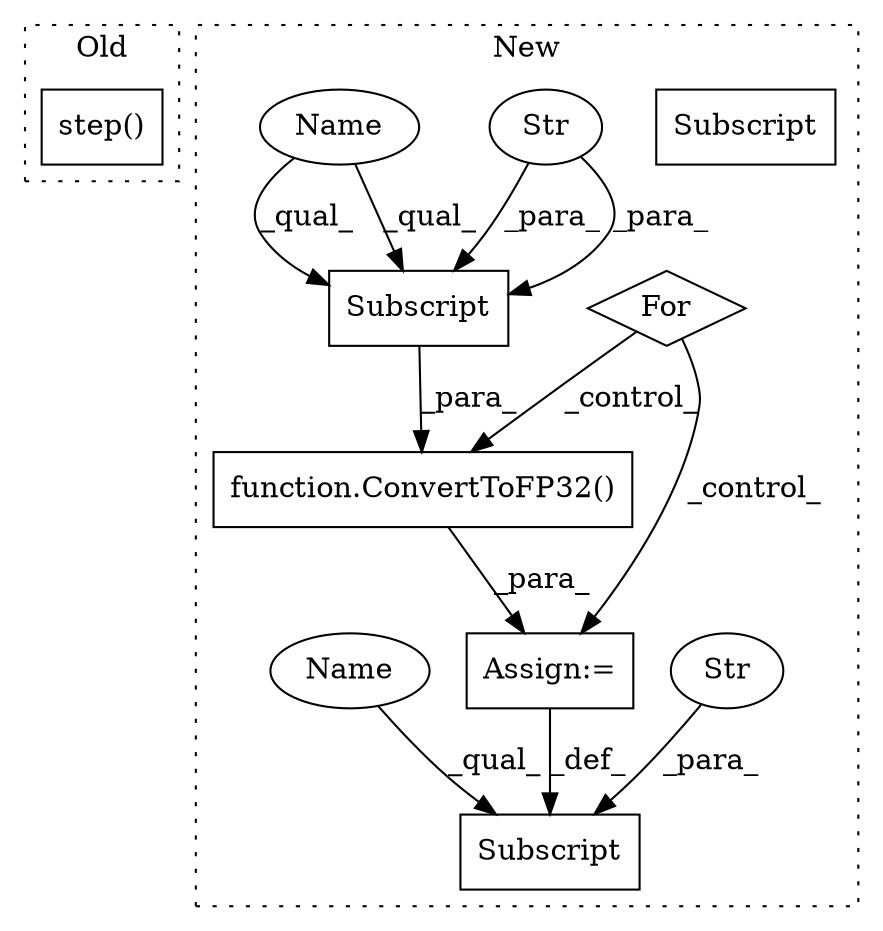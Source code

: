 digraph G {
subgraph cluster0 {
1 [label="step()" a="75" s="6487,6519" l="25,1" shape="box"];
label = "Old";
style="dotted";
}
subgraph cluster1 {
2 [label="Subscript" a="63" s="6846,0" l="15,0" shape="box"];
3 [label="Str" a="66" s="6852" l="8" shape="ellipse"];
4 [label="Assign:=" a="68" s="6861" l="3" shape="box"];
5 [label="For" a="107" s="6774,6832" l="4,14" shape="diamond"];
6 [label="Subscript" a="63" s="6878,0" l="15,0" shape="box"];
7 [label="Str" a="66" s="6884" l="8" shape="ellipse"];
8 [label="function.ConvertToFP32()" a="75" s="6864,6893" l="14,1" shape="box"];
9 [label="Name" a="87" s="6878" l="5" shape="ellipse"];
10 [label="Subscript" a="63" s="6878,0" l="15,0" shape="box"];
11 [label="Name" a="87" s="6846" l="5" shape="ellipse"];
label = "New";
style="dotted";
}
3 -> 2 [label="_para_"];
4 -> 2 [label="_def_"];
5 -> 4 [label="_control_"];
5 -> 8 [label="_control_"];
7 -> 10 [label="_para_"];
7 -> 10 [label="_para_"];
8 -> 4 [label="_para_"];
9 -> 10 [label="_qual_"];
9 -> 10 [label="_qual_"];
10 -> 8 [label="_para_"];
11 -> 2 [label="_qual_"];
}